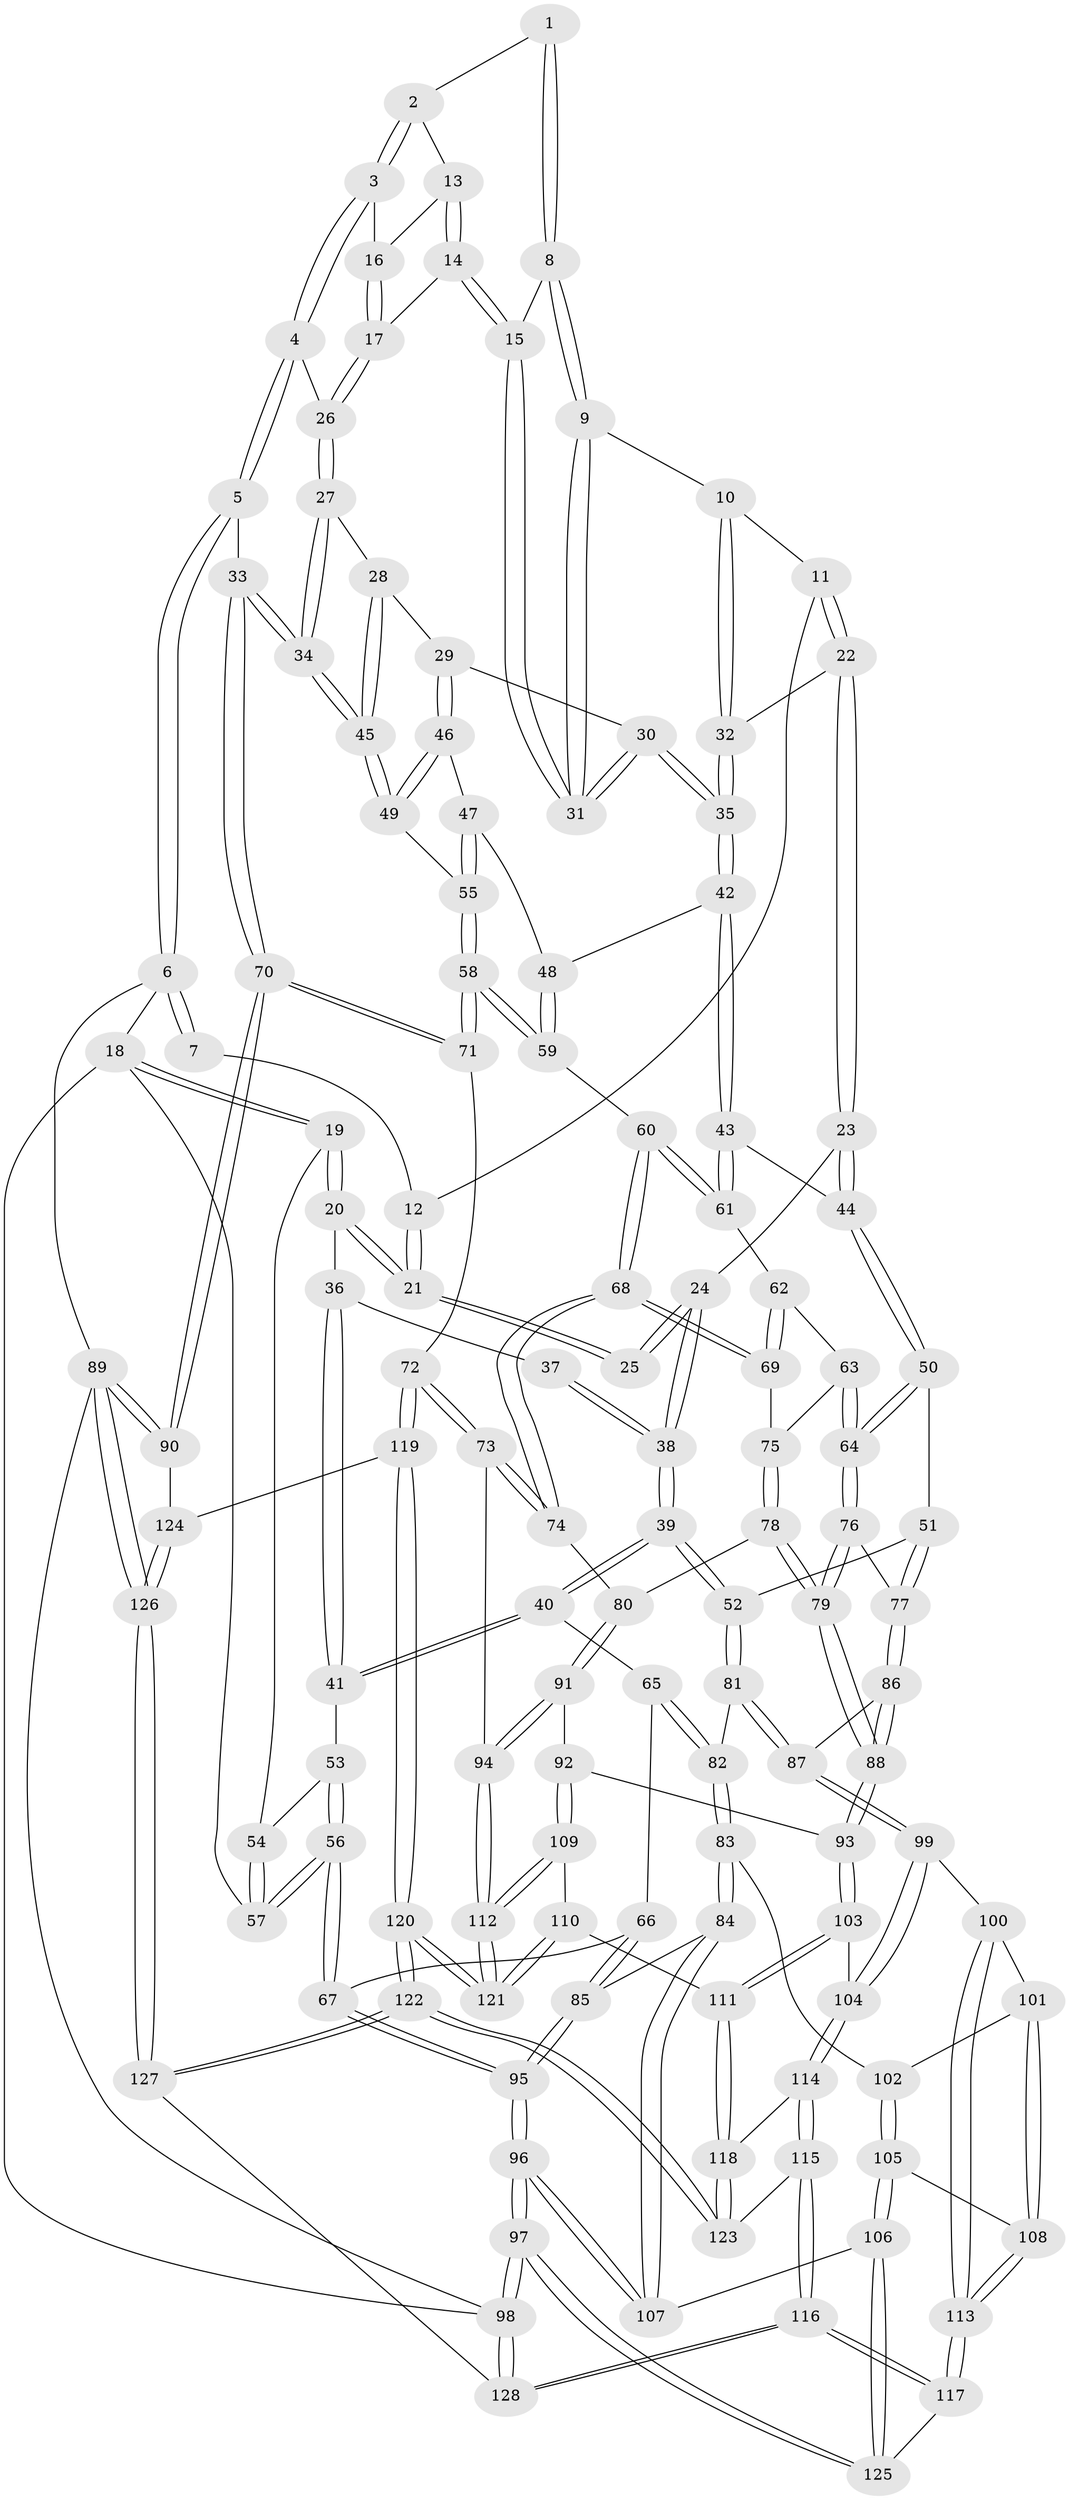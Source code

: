 // coarse degree distribution, {3: 0.19480519480519481, 4: 0.4155844155844156, 5: 0.3246753246753247, 6: 0.05194805194805195, 2: 0.012987012987012988}
// Generated by graph-tools (version 1.1) at 2025/52/02/27/25 19:52:39]
// undirected, 128 vertices, 317 edges
graph export_dot {
graph [start="1"]
  node [color=gray90,style=filled];
  1 [pos="+0.762376985239677+0"];
  2 [pos="+0.7800600600769733+0"];
  3 [pos="+0.9477332338543758+0.09598649899268498"];
  4 [pos="+0.9741042086918603+0.12522305971919137"];
  5 [pos="+1+0.05457832811296138"];
  6 [pos="+1+0"];
  7 [pos="+0.7503197993736294+0"];
  8 [pos="+0.7333678640112271+0.020700505445008305"];
  9 [pos="+0.6891145734847192+0.15133726150719687"];
  10 [pos="+0.6736253026113057+0.1528899232370484"];
  11 [pos="+0.5476590611744127+0"];
  12 [pos="+0.5195023581309153+0"];
  13 [pos="+0.8149780261590198+0.013924695785517565"];
  14 [pos="+0.8309933823674047+0.14719617473299634"];
  15 [pos="+0.8169162581057879+0.15784392415439"];
  16 [pos="+0.8607363225354651+0.07723534522285186"];
  17 [pos="+0.854975652921789+0.14261309512904527"];
  18 [pos="+0+0"];
  19 [pos="+0+0"];
  20 [pos="+0+0"];
  21 [pos="+0.3500368189626816+0"];
  22 [pos="+0.5491430195849136+0.19607559746853903"];
  23 [pos="+0.48846953162196965+0.23493455985448958"];
  24 [pos="+0.4610601865309566+0.22721421834278413"];
  25 [pos="+0.4057303833585018+0.15613380980255778"];
  26 [pos="+0.9608276965927802+0.1351461091808014"];
  27 [pos="+0.9217820376135356+0.23523683158981673"];
  28 [pos="+0.8731263252376128+0.2705985139783813"];
  29 [pos="+0.8637367256140752+0.27587555209408066"];
  30 [pos="+0.7737358340040208+0.22435378207660592"];
  31 [pos="+0.7711945380306368+0.21203159547327843"];
  32 [pos="+0.5861746591845629+0.19458795630472553"];
  33 [pos="+1+0.3822067944016301"];
  34 [pos="+1+0.36741908712798116"];
  35 [pos="+0.700240461896176+0.33749263103339183"];
  36 [pos="+0.2346536189622378+0.18254029448406153"];
  37 [pos="+0.27703089171270295+0.19076031963089607"];
  38 [pos="+0.34681730452696397+0.31155744118224526"];
  39 [pos="+0.275454206004959+0.4176742770990546"];
  40 [pos="+0.24364959686954105+0.4059600457921256"];
  41 [pos="+0.21703015882342402+0.37090213148515666"];
  42 [pos="+0.6994502618391868+0.3413930223592609"];
  43 [pos="+0.6702986274784235+0.36884841799142515"];
  44 [pos="+0.5365131545110697+0.37556479056855613"];
  45 [pos="+1+0.3676017769160088"];
  46 [pos="+0.8678508812235887+0.3066777337192397"];
  47 [pos="+0.8385726704238403+0.3730299922146504"];
  48 [pos="+0.7749098739711945+0.3785765268318715"];
  49 [pos="+0.9898211411053823+0.3823149197479524"];
  50 [pos="+0.5043001816215702+0.43580838560143365"];
  51 [pos="+0.39784760060922136+0.4593930342620304"];
  52 [pos="+0.3082238779932424+0.45957018017410867"];
  53 [pos="+0.16015043913862212+0.3396609172391764"];
  54 [pos="+0.127754257227152+0.30183245477822607"];
  55 [pos="+0.8856633456236276+0.44380039984165687"];
  56 [pos="+0+0.4652349441138635"];
  57 [pos="+0+0.44853263093392476"];
  58 [pos="+0.8654001284357135+0.514398859987007"];
  59 [pos="+0.7850084078641003+0.4847170742545582"];
  60 [pos="+0.7468205449725653+0.4907237155723448"];
  61 [pos="+0.6848011453974124+0.44624798267393045"];
  62 [pos="+0.6813823663311624+0.4507543476810492"];
  63 [pos="+0.5762896065139481+0.505035572177463"];
  64 [pos="+0.538766571158232+0.4944368683496693"];
  65 [pos="+0.10473285712680484+0.49008287018277685"];
  66 [pos="+0.09738621120677246+0.4918533193471395"];
  67 [pos="+0+0.46613608764376546"];
  68 [pos="+0.7027634262916477+0.5866575023761565"];
  69 [pos="+0.6589216693559413+0.5328502415620882"];
  70 [pos="+1+0.6791503462123202"];
  71 [pos="+0.931030745609852+0.6787766125755822"];
  72 [pos="+0.864447354247941+0.7158844961566098"];
  73 [pos="+0.8145853222973557+0.7056223618381438"];
  74 [pos="+0.7051556926524156+0.6073875843942946"];
  75 [pos="+0.6019773544043694+0.5239485460893462"];
  76 [pos="+0.5240239331673752+0.5756369488100879"];
  77 [pos="+0.4616200907186245+0.5928069547957685"];
  78 [pos="+0.618092378949612+0.6100506666260793"];
  79 [pos="+0.5613059026016011+0.6367686865485832"];
  80 [pos="+0.6866159899658179+0.6104989947744315"];
  81 [pos="+0.2964260746269844+0.586552354679755"];
  82 [pos="+0.2098506228950469+0.6419548352929773"];
  83 [pos="+0.18844463669418413+0.6655555545109957"];
  84 [pos="+0.10972551030079214+0.6831514752352875"];
  85 [pos="+0.10670379900017388+0.6805519484271317"];
  86 [pos="+0.399883089147072+0.6580889070748338"];
  87 [pos="+0.3762996023332161+0.6625474351234868"];
  88 [pos="+0.5468649845842237+0.7065961282646812"];
  89 [pos="+1+1"];
  90 [pos="+1+0.9049589516744045"];
  91 [pos="+0.5858893946234516+0.7339666693546221"];
  92 [pos="+0.5699282155966553+0.7286054963119349"];
  93 [pos="+0.5526657079607851+0.7202487173402831"];
  94 [pos="+0.647995773825926+0.7655888743161"];
  95 [pos="+0+0.5464342545562166"];
  96 [pos="+0+0.8940146512475489"];
  97 [pos="+0+1"];
  98 [pos="+0+1"];
  99 [pos="+0.36436512074062616+0.765774895037471"];
  100 [pos="+0.3370902670996593+0.7776295086407725"];
  101 [pos="+0.2389602465513422+0.7348396410738895"];
  102 [pos="+0.2168404730145337+0.7193215684350347"];
  103 [pos="+0.49349869954328934+0.7883833097862826"];
  104 [pos="+0.3894974886626787+0.7871745650682785"];
  105 [pos="+0.19346367725846064+0.83233228580657"];
  106 [pos="+0.08297883988742848+0.8547107620696663"];
  107 [pos="+0.1068139186233604+0.6926719294615473"];
  108 [pos="+0.25226747393569454+0.8507378052232882"];
  109 [pos="+0.5634543613877002+0.8399150540056258"];
  110 [pos="+0.5270436364243112+0.8545646736615482"];
  111 [pos="+0.5082605953561197+0.8529921037109612"];
  112 [pos="+0.6394230278293687+0.8510155241837237"];
  113 [pos="+0.2689373408921237+0.8587216531189942"];
  114 [pos="+0.4004436704352107+0.8520115134999316"];
  115 [pos="+0.3829563088184062+0.9791588365270143"];
  116 [pos="+0.36254733403009637+1"];
  117 [pos="+0.28510648303798036+0.9257558926480041"];
  118 [pos="+0.502173031677034+0.8639974193353603"];
  119 [pos="+0.8350054445137227+0.8503393369445517"];
  120 [pos="+0.6625631181390984+0.9589120177729522"];
  121 [pos="+0.6606058039974423+0.9536653074712464"];
  122 [pos="+0.6398793637194273+1"];
  123 [pos="+0.4968127099067038+0.8904752515206859"];
  124 [pos="+0.8619252784177234+0.902627727844192"];
  125 [pos="+0+0.9602259445989338"];
  126 [pos="+1+1"];
  127 [pos="+0.6213898691396451+1"];
  128 [pos="+0.3862244476116033+1"];
  1 -- 2;
  1 -- 8;
  1 -- 8;
  2 -- 3;
  2 -- 3;
  2 -- 13;
  3 -- 4;
  3 -- 4;
  3 -- 16;
  4 -- 5;
  4 -- 5;
  4 -- 26;
  5 -- 6;
  5 -- 6;
  5 -- 33;
  6 -- 7;
  6 -- 7;
  6 -- 18;
  6 -- 89;
  7 -- 12;
  8 -- 9;
  8 -- 9;
  8 -- 15;
  9 -- 10;
  9 -- 31;
  9 -- 31;
  10 -- 11;
  10 -- 32;
  10 -- 32;
  11 -- 12;
  11 -- 22;
  11 -- 22;
  12 -- 21;
  12 -- 21;
  13 -- 14;
  13 -- 14;
  13 -- 16;
  14 -- 15;
  14 -- 15;
  14 -- 17;
  15 -- 31;
  15 -- 31;
  16 -- 17;
  16 -- 17;
  17 -- 26;
  17 -- 26;
  18 -- 19;
  18 -- 19;
  18 -- 57;
  18 -- 98;
  19 -- 20;
  19 -- 20;
  19 -- 54;
  20 -- 21;
  20 -- 21;
  20 -- 36;
  21 -- 25;
  21 -- 25;
  22 -- 23;
  22 -- 23;
  22 -- 32;
  23 -- 24;
  23 -- 44;
  23 -- 44;
  24 -- 25;
  24 -- 25;
  24 -- 38;
  24 -- 38;
  26 -- 27;
  26 -- 27;
  27 -- 28;
  27 -- 34;
  27 -- 34;
  28 -- 29;
  28 -- 45;
  28 -- 45;
  29 -- 30;
  29 -- 46;
  29 -- 46;
  30 -- 31;
  30 -- 31;
  30 -- 35;
  30 -- 35;
  32 -- 35;
  32 -- 35;
  33 -- 34;
  33 -- 34;
  33 -- 70;
  33 -- 70;
  34 -- 45;
  34 -- 45;
  35 -- 42;
  35 -- 42;
  36 -- 37;
  36 -- 41;
  36 -- 41;
  37 -- 38;
  37 -- 38;
  38 -- 39;
  38 -- 39;
  39 -- 40;
  39 -- 40;
  39 -- 52;
  39 -- 52;
  40 -- 41;
  40 -- 41;
  40 -- 65;
  41 -- 53;
  42 -- 43;
  42 -- 43;
  42 -- 48;
  43 -- 44;
  43 -- 61;
  43 -- 61;
  44 -- 50;
  44 -- 50;
  45 -- 49;
  45 -- 49;
  46 -- 47;
  46 -- 49;
  46 -- 49;
  47 -- 48;
  47 -- 55;
  47 -- 55;
  48 -- 59;
  48 -- 59;
  49 -- 55;
  50 -- 51;
  50 -- 64;
  50 -- 64;
  51 -- 52;
  51 -- 77;
  51 -- 77;
  52 -- 81;
  52 -- 81;
  53 -- 54;
  53 -- 56;
  53 -- 56;
  54 -- 57;
  54 -- 57;
  55 -- 58;
  55 -- 58;
  56 -- 57;
  56 -- 57;
  56 -- 67;
  56 -- 67;
  58 -- 59;
  58 -- 59;
  58 -- 71;
  58 -- 71;
  59 -- 60;
  60 -- 61;
  60 -- 61;
  60 -- 68;
  60 -- 68;
  61 -- 62;
  62 -- 63;
  62 -- 69;
  62 -- 69;
  63 -- 64;
  63 -- 64;
  63 -- 75;
  64 -- 76;
  64 -- 76;
  65 -- 66;
  65 -- 82;
  65 -- 82;
  66 -- 67;
  66 -- 85;
  66 -- 85;
  67 -- 95;
  67 -- 95;
  68 -- 69;
  68 -- 69;
  68 -- 74;
  68 -- 74;
  69 -- 75;
  70 -- 71;
  70 -- 71;
  70 -- 90;
  70 -- 90;
  71 -- 72;
  72 -- 73;
  72 -- 73;
  72 -- 119;
  72 -- 119;
  73 -- 74;
  73 -- 74;
  73 -- 94;
  74 -- 80;
  75 -- 78;
  75 -- 78;
  76 -- 77;
  76 -- 79;
  76 -- 79;
  77 -- 86;
  77 -- 86;
  78 -- 79;
  78 -- 79;
  78 -- 80;
  79 -- 88;
  79 -- 88;
  80 -- 91;
  80 -- 91;
  81 -- 82;
  81 -- 87;
  81 -- 87;
  82 -- 83;
  82 -- 83;
  83 -- 84;
  83 -- 84;
  83 -- 102;
  84 -- 85;
  84 -- 107;
  84 -- 107;
  85 -- 95;
  85 -- 95;
  86 -- 87;
  86 -- 88;
  86 -- 88;
  87 -- 99;
  87 -- 99;
  88 -- 93;
  88 -- 93;
  89 -- 90;
  89 -- 90;
  89 -- 126;
  89 -- 126;
  89 -- 98;
  90 -- 124;
  91 -- 92;
  91 -- 94;
  91 -- 94;
  92 -- 93;
  92 -- 109;
  92 -- 109;
  93 -- 103;
  93 -- 103;
  94 -- 112;
  94 -- 112;
  95 -- 96;
  95 -- 96;
  96 -- 97;
  96 -- 97;
  96 -- 107;
  96 -- 107;
  97 -- 98;
  97 -- 98;
  97 -- 125;
  97 -- 125;
  98 -- 128;
  98 -- 128;
  99 -- 100;
  99 -- 104;
  99 -- 104;
  100 -- 101;
  100 -- 113;
  100 -- 113;
  101 -- 102;
  101 -- 108;
  101 -- 108;
  102 -- 105;
  102 -- 105;
  103 -- 104;
  103 -- 111;
  103 -- 111;
  104 -- 114;
  104 -- 114;
  105 -- 106;
  105 -- 106;
  105 -- 108;
  106 -- 107;
  106 -- 125;
  106 -- 125;
  108 -- 113;
  108 -- 113;
  109 -- 110;
  109 -- 112;
  109 -- 112;
  110 -- 111;
  110 -- 121;
  110 -- 121;
  111 -- 118;
  111 -- 118;
  112 -- 121;
  112 -- 121;
  113 -- 117;
  113 -- 117;
  114 -- 115;
  114 -- 115;
  114 -- 118;
  115 -- 116;
  115 -- 116;
  115 -- 123;
  116 -- 117;
  116 -- 117;
  116 -- 128;
  116 -- 128;
  117 -- 125;
  118 -- 123;
  118 -- 123;
  119 -- 120;
  119 -- 120;
  119 -- 124;
  120 -- 121;
  120 -- 121;
  120 -- 122;
  120 -- 122;
  122 -- 123;
  122 -- 123;
  122 -- 127;
  122 -- 127;
  124 -- 126;
  124 -- 126;
  126 -- 127;
  126 -- 127;
  127 -- 128;
}
